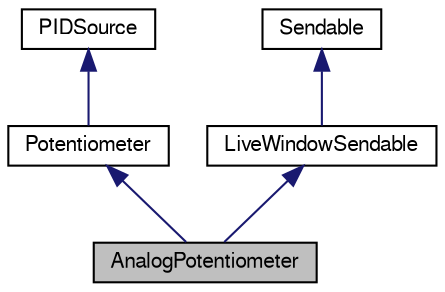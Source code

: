 digraph "AnalogPotentiometer"
{
  bgcolor="transparent";
  edge [fontname="FreeSans",fontsize="10",labelfontname="FreeSans",labelfontsize="10"];
  node [fontname="FreeSans",fontsize="10",shape=record];
  Node1 [label="AnalogPotentiometer",height=0.2,width=0.4,color="black", fillcolor="grey75", style="filled" fontcolor="black"];
  Node2 -> Node1 [dir="back",color="midnightblue",fontsize="10",style="solid",fontname="FreeSans"];
  Node2 [label="Potentiometer",height=0.2,width=0.4,color="black",URL="$class_potentiometer.html"];
  Node3 -> Node2 [dir="back",color="midnightblue",fontsize="10",style="solid",fontname="FreeSans"];
  Node3 [label="PIDSource",height=0.2,width=0.4,color="black",URL="$class_p_i_d_source.html"];
  Node4 -> Node1 [dir="back",color="midnightblue",fontsize="10",style="solid",fontname="FreeSans"];
  Node4 [label="LiveWindowSendable",height=0.2,width=0.4,color="black",URL="$class_live_window_sendable.html"];
  Node5 -> Node4 [dir="back",color="midnightblue",fontsize="10",style="solid",fontname="FreeSans"];
  Node5 [label="Sendable",height=0.2,width=0.4,color="black",URL="$class_sendable.html"];
}
